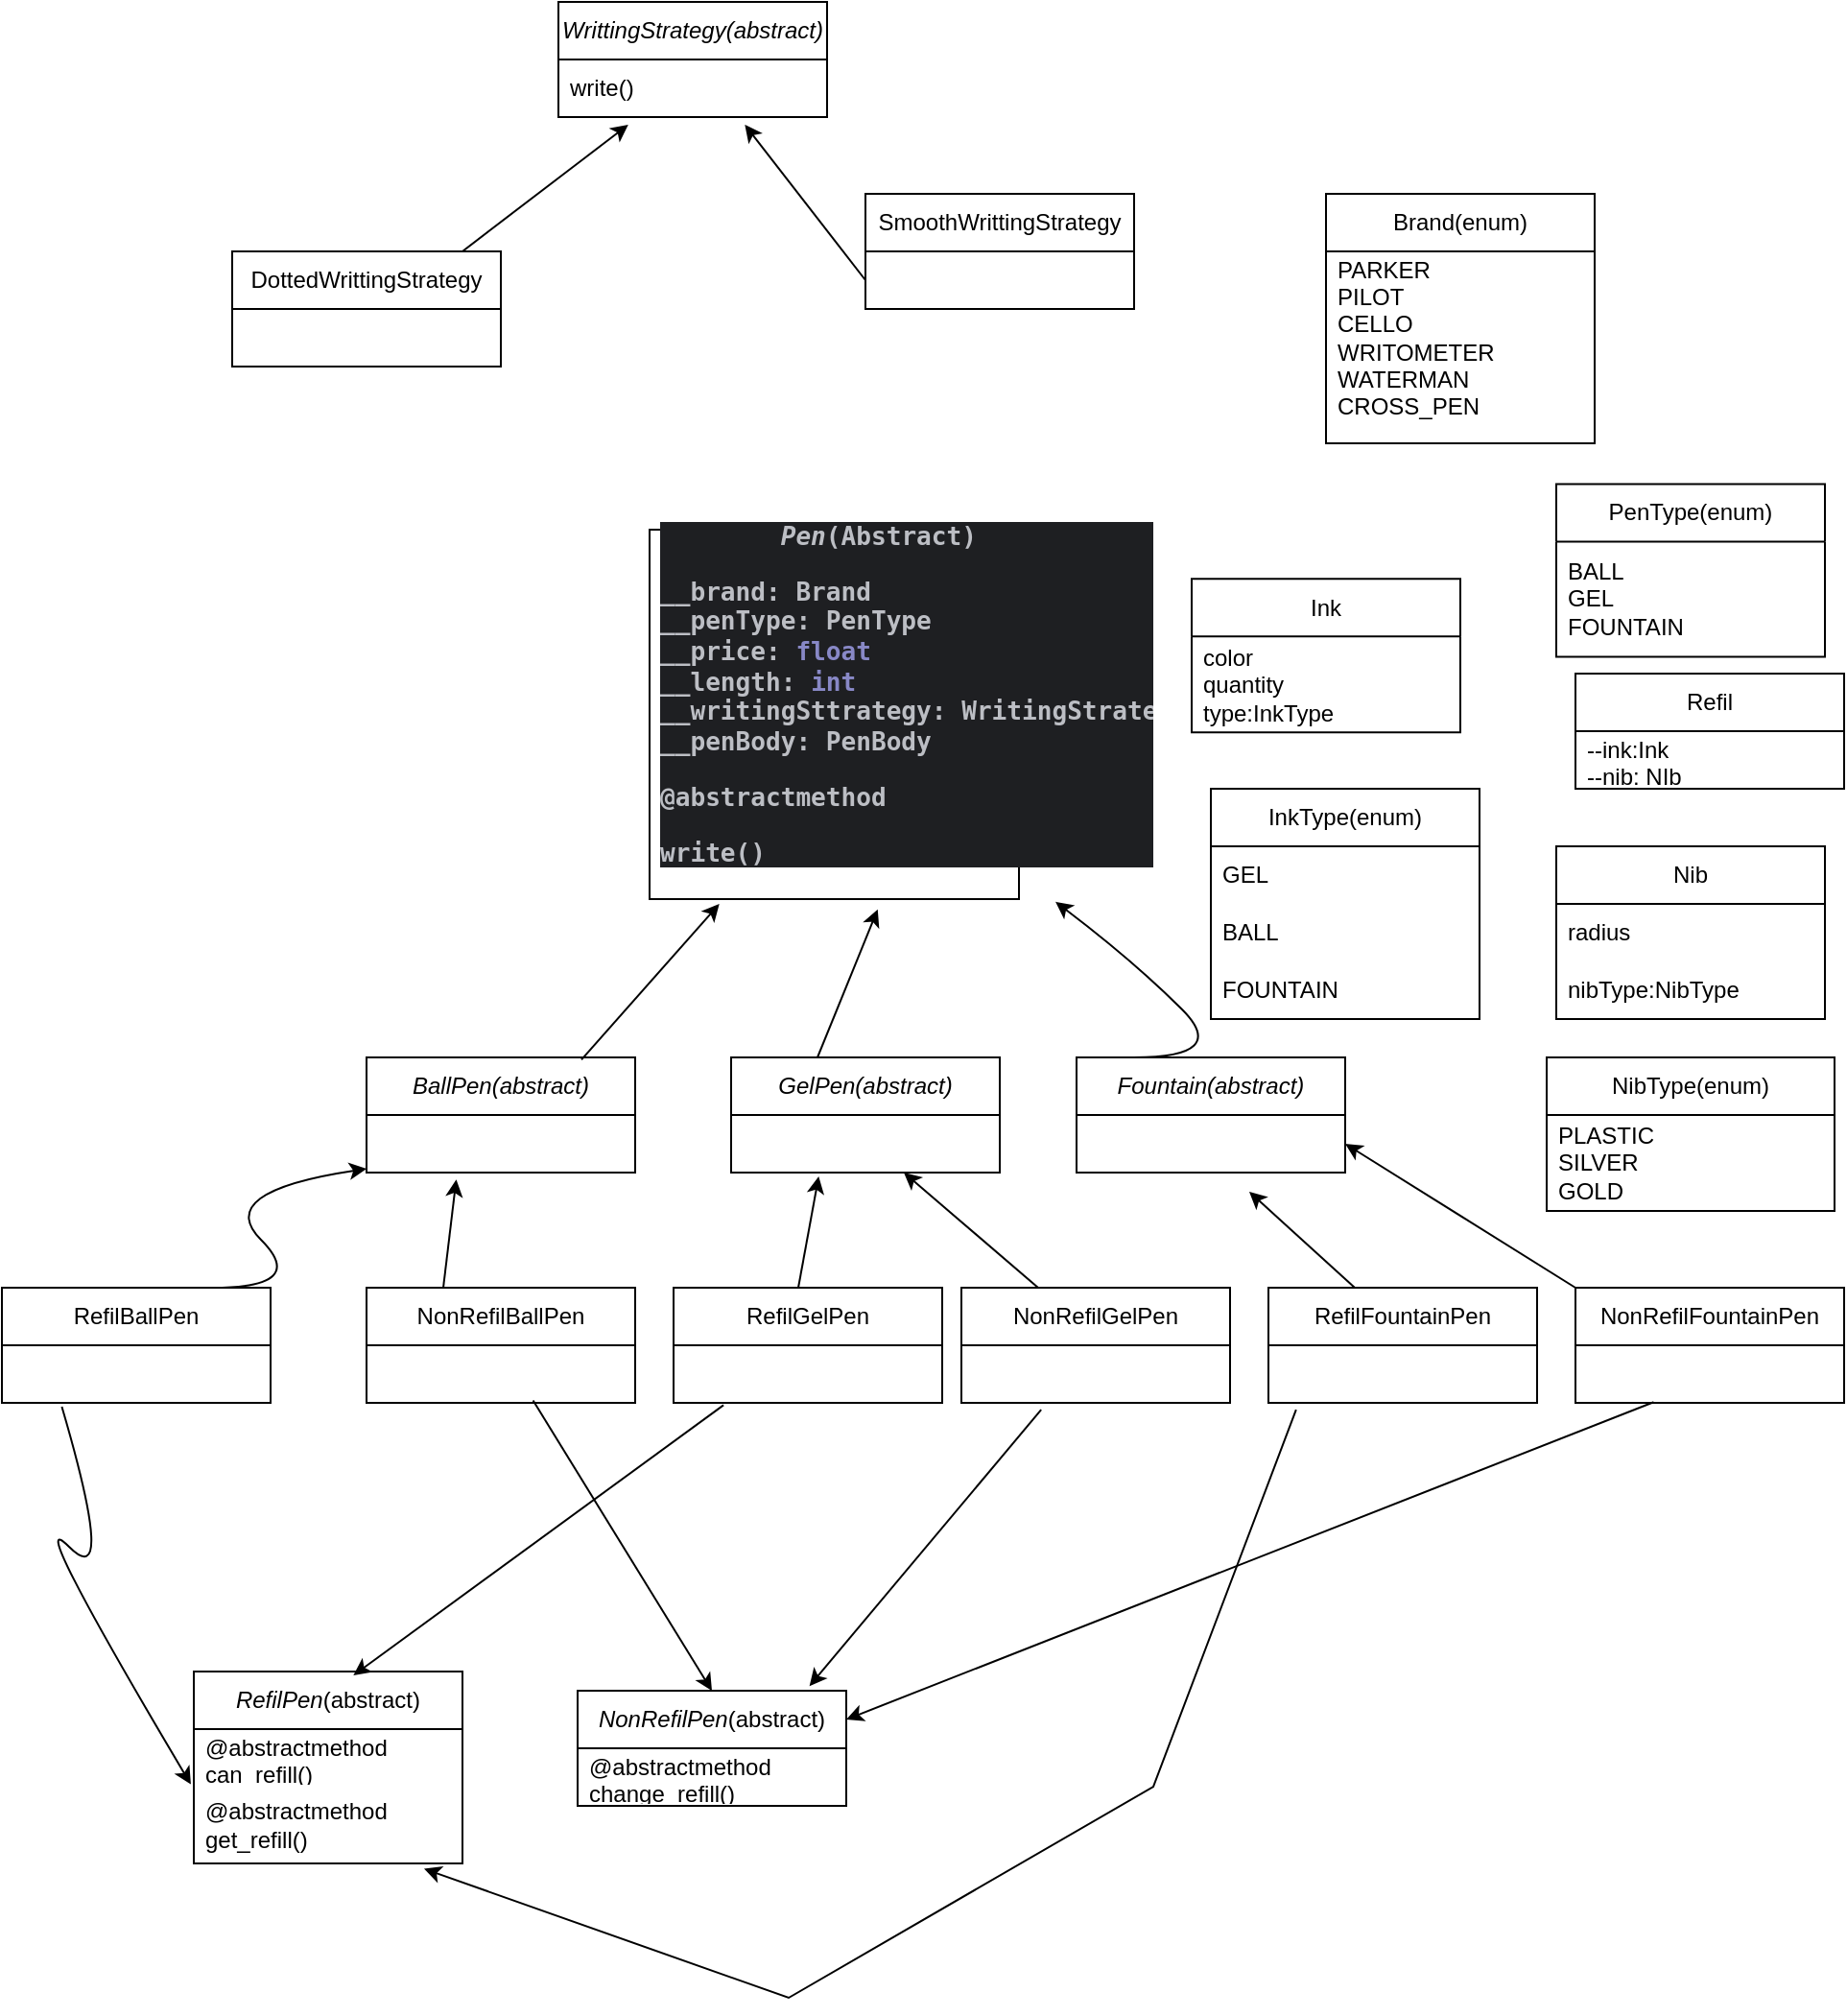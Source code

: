 <mxfile version="24.7.7">
  <diagram name="Page-1" id="NOzIcL9RNrYShN4Gubcl">
    <mxGraphModel grid="1" page="1" gridSize="10" guides="1" tooltips="1" connect="1" arrows="1" fold="1" pageScale="1" pageWidth="850" pageHeight="1100" math="0" shadow="0">
      <root>
        <mxCell id="0" />
        <mxCell id="1" parent="0" />
        <mxCell id="htnstNkmCHxIXwUFOfN9-10" value="PenType(enum)" style="swimlane;fontStyle=0;childLayout=stackLayout;horizontal=1;startSize=30;horizontalStack=0;resizeParent=1;resizeParentMax=0;resizeLast=0;collapsible=1;marginBottom=0;whiteSpace=wrap;html=1;" vertex="1" parent="1">
          <mxGeometry x="820" y="-18.75" width="140" height="90" as="geometry" />
        </mxCell>
        <mxCell id="htnstNkmCHxIXwUFOfN9-12" value="BALL&lt;div&gt;GEL&lt;/div&gt;&lt;div&gt;FOUNTAIN&lt;/div&gt;" style="text;strokeColor=none;fillColor=none;align=left;verticalAlign=middle;spacingLeft=4;spacingRight=4;overflow=hidden;points=[[0,0.5],[1,0.5]];portConstraint=eastwest;rotatable=0;whiteSpace=wrap;html=1;" vertex="1" parent="htnstNkmCHxIXwUFOfN9-10">
          <mxGeometry y="30" width="140" height="60" as="geometry" />
        </mxCell>
        <mxCell id="htnstNkmCHxIXwUFOfN9-14" value="" style="whiteSpace=wrap;html=1;aspect=fixed;" vertex="1" parent="1">
          <mxGeometry x="347.5" y="5" width="192.5" height="192.5" as="geometry" />
        </mxCell>
        <mxCell id="htnstNkmCHxIXwUFOfN9-15" value="&lt;h1 style=&quot;margin-top: 0px;&quot;&gt;&lt;div style=&quot;background-color:#1e1f22;color:#bcbec4&quot;&gt;&lt;pre style=&quot;font-family:&#39;JetBrains Mono&#39;,monospace;font-size:9.8pt;&quot;&gt;&lt;span style=&quot;white-space: pre;&quot;&gt;&#x9;&lt;/span&gt;&lt;i&gt;Pen&lt;/i&gt;(Abstract)&lt;br&gt;&lt;/pre&gt;&lt;pre style=&quot;font-family:&#39;JetBrains Mono&#39;,monospace;font-size:9.8pt;&quot;&gt;__brand: Brand&lt;br&gt;__penType: PenType&lt;br&gt;__price: &lt;span style=&quot;color:#8888c6;&quot;&gt;float&lt;br&gt;&lt;/span&gt;__length: &lt;span style=&quot;color:#8888c6;&quot;&gt;int&lt;br&gt;&lt;/span&gt;__writingSttrategy: WritingStrategy&lt;br&gt;__penBody: PenBody&lt;/pre&gt;&lt;pre style=&quot;font-family:&#39;JetBrains Mono&#39;,monospace;font-size:9.8pt;&quot;&gt;@abstractmethod&lt;/pre&gt;&lt;pre style=&quot;font-family:&#39;JetBrains Mono&#39;,monospace;font-size:9.8pt;&quot;&gt;write()&lt;/pre&gt;&lt;/div&gt;&lt;/h1&gt;" style="text;html=1;whiteSpace=wrap;overflow=hidden;rounded=0;" vertex="1" parent="1">
          <mxGeometry x="351.25" y="-18.75" width="258.75" height="218.75" as="geometry" />
        </mxCell>
        <mxCell id="htnstNkmCHxIXwUFOfN9-16" value="&lt;i&gt;BallPen(abstract)&lt;/i&gt;" style="swimlane;fontStyle=0;childLayout=stackLayout;horizontal=1;startSize=30;horizontalStack=0;resizeParent=1;resizeParentMax=0;resizeLast=0;collapsible=1;marginBottom=0;whiteSpace=wrap;html=1;" vertex="1" parent="1">
          <mxGeometry x="200" y="280" width="140" height="60" as="geometry" />
        </mxCell>
        <mxCell id="htnstNkmCHxIXwUFOfN9-20" value="&lt;i&gt;RefilPen&lt;/i&gt;(abstract)" style="swimlane;fontStyle=0;childLayout=stackLayout;horizontal=1;startSize=30;horizontalStack=0;resizeParent=1;resizeParentMax=0;resizeLast=0;collapsible=1;marginBottom=0;whiteSpace=wrap;html=1;" vertex="1" parent="1">
          <mxGeometry x="110" y="600" width="140" height="100" as="geometry" />
        </mxCell>
        <mxCell id="htnstNkmCHxIXwUFOfN9-21" value="@abstractmethod&lt;div&gt;can_refill()&lt;/div&gt;" style="text;strokeColor=none;fillColor=none;align=left;verticalAlign=middle;spacingLeft=4;spacingRight=4;overflow=hidden;points=[[0,0.5],[1,0.5]];portConstraint=eastwest;rotatable=0;whiteSpace=wrap;html=1;" vertex="1" parent="htnstNkmCHxIXwUFOfN9-20">
          <mxGeometry y="30" width="140" height="30" as="geometry" />
        </mxCell>
        <mxCell id="htnstNkmCHxIXwUFOfN9-22" value="@abstractmethod&lt;div&gt;get_refill()&lt;/div&gt;" style="text;strokeColor=none;fillColor=none;align=left;verticalAlign=middle;spacingLeft=4;spacingRight=4;overflow=hidden;points=[[0,0.5],[1,0.5]];portConstraint=eastwest;rotatable=0;whiteSpace=wrap;html=1;" vertex="1" parent="htnstNkmCHxIXwUFOfN9-20">
          <mxGeometry y="60" width="140" height="40" as="geometry" />
        </mxCell>
        <mxCell id="htnstNkmCHxIXwUFOfN9-24" value="&lt;i&gt;NonRefilPen&lt;/i&gt;(abstract)" style="swimlane;fontStyle=0;childLayout=stackLayout;horizontal=1;startSize=30;horizontalStack=0;resizeParent=1;resizeParentMax=0;resizeLast=0;collapsible=1;marginBottom=0;whiteSpace=wrap;html=1;" vertex="1" parent="1">
          <mxGeometry x="310" y="610" width="140" height="60" as="geometry" />
        </mxCell>
        <mxCell id="htnstNkmCHxIXwUFOfN9-25" value="@abstractmethod&lt;div&gt;change_refill()&lt;/div&gt;" style="text;strokeColor=none;fillColor=none;align=left;verticalAlign=middle;spacingLeft=4;spacingRight=4;overflow=hidden;points=[[0,0.5],[1,0.5]];portConstraint=eastwest;rotatable=0;whiteSpace=wrap;html=1;" vertex="1" parent="htnstNkmCHxIXwUFOfN9-24">
          <mxGeometry y="30" width="140" height="30" as="geometry" />
        </mxCell>
        <mxCell id="htnstNkmCHxIXwUFOfN9-28" value="" style="endArrow=classic;html=1;rounded=0;exitX=0.8;exitY=0.02;exitDx=0;exitDy=0;exitPerimeter=0;" edge="1" parent="1" source="htnstNkmCHxIXwUFOfN9-16" target="htnstNkmCHxIXwUFOfN9-15">
          <mxGeometry width="50" height="50" relative="1" as="geometry">
            <mxPoint x="400" y="290" as="sourcePoint" />
            <mxPoint x="450" y="240" as="targetPoint" />
            <Array as="points" />
          </mxGeometry>
        </mxCell>
        <mxCell id="htnstNkmCHxIXwUFOfN9-30" value="&lt;i&gt;GelPen(abstract)&lt;/i&gt;" style="swimlane;fontStyle=0;childLayout=stackLayout;horizontal=1;startSize=30;horizontalStack=0;resizeParent=1;resizeParentMax=0;resizeLast=0;collapsible=1;marginBottom=0;whiteSpace=wrap;html=1;" vertex="1" parent="1">
          <mxGeometry x="390" y="280" width="140" height="60" as="geometry" />
        </mxCell>
        <mxCell id="htnstNkmCHxIXwUFOfN9-34" value="&lt;i&gt;Fountain(abstract)&lt;/i&gt;" style="swimlane;fontStyle=0;childLayout=stackLayout;horizontal=1;startSize=30;horizontalStack=0;resizeParent=1;resizeParentMax=0;resizeLast=0;collapsible=1;marginBottom=0;whiteSpace=wrap;html=1;" vertex="1" parent="1">
          <mxGeometry x="570" y="280" width="140" height="60" as="geometry" />
        </mxCell>
        <mxCell id="htnstNkmCHxIXwUFOfN9-38" value="" style="endArrow=classic;html=1;rounded=0;entryX=0.445;entryY=1.013;entryDx=0;entryDy=0;entryPerimeter=0;" edge="1" parent="1" target="htnstNkmCHxIXwUFOfN9-15">
          <mxGeometry width="50" height="50" relative="1" as="geometry">
            <mxPoint x="435" y="280" as="sourcePoint" />
            <mxPoint x="485" y="230" as="targetPoint" />
          </mxGeometry>
        </mxCell>
        <mxCell id="htnstNkmCHxIXwUFOfN9-40" value="" style="curved=1;endArrow=classic;html=1;rounded=0;entryX=0.803;entryY=0.995;entryDx=0;entryDy=0;entryPerimeter=0;" edge="1" parent="1" target="htnstNkmCHxIXwUFOfN9-15">
          <mxGeometry width="50" height="50" relative="1" as="geometry">
            <mxPoint x="600" y="280" as="sourcePoint" />
            <mxPoint x="650" y="230" as="targetPoint" />
            <Array as="points">
              <mxPoint x="650" y="280" />
              <mxPoint x="600" y="230" />
            </Array>
          </mxGeometry>
        </mxCell>
        <mxCell id="htnstNkmCHxIXwUFOfN9-41" value="RefilBallPen" style="swimlane;fontStyle=0;childLayout=stackLayout;horizontal=1;startSize=30;horizontalStack=0;resizeParent=1;resizeParentMax=0;resizeLast=0;collapsible=1;marginBottom=0;whiteSpace=wrap;html=1;" vertex="1" parent="1">
          <mxGeometry x="10" y="400" width="140" height="60" as="geometry" />
        </mxCell>
        <mxCell id="htnstNkmCHxIXwUFOfN9-45" value="NonRefilBallPen" style="swimlane;fontStyle=0;childLayout=stackLayout;horizontal=1;startSize=30;horizontalStack=0;resizeParent=1;resizeParentMax=0;resizeLast=0;collapsible=1;marginBottom=0;whiteSpace=wrap;html=1;" vertex="1" parent="1">
          <mxGeometry x="200" y="400" width="140" height="60" as="geometry" />
        </mxCell>
        <mxCell id="htnstNkmCHxIXwUFOfN9-49" value="" style="curved=1;endArrow=classic;html=1;rounded=0;" edge="1" parent="1">
          <mxGeometry width="50" height="50" relative="1" as="geometry">
            <mxPoint x="120" y="400" as="sourcePoint" />
            <mxPoint x="200" y="338" as="targetPoint" />
            <Array as="points">
              <mxPoint x="170" y="400" />
              <mxPoint x="120" y="350" />
            </Array>
          </mxGeometry>
        </mxCell>
        <mxCell id="htnstNkmCHxIXwUFOfN9-51" value="" style="endArrow=classic;html=1;rounded=0;entryX=0.334;entryY=1.12;entryDx=0;entryDy=0;entryPerimeter=0;" edge="1" parent="1">
          <mxGeometry width="50" height="50" relative="1" as="geometry">
            <mxPoint x="240" y="400" as="sourcePoint" />
            <mxPoint x="246.76" y="343.6" as="targetPoint" />
          </mxGeometry>
        </mxCell>
        <mxCell id="htnstNkmCHxIXwUFOfN9-53" value="RefilGelPen" style="swimlane;fontStyle=0;childLayout=stackLayout;horizontal=1;startSize=30;horizontalStack=0;resizeParent=1;resizeParentMax=0;resizeLast=0;collapsible=1;marginBottom=0;whiteSpace=wrap;html=1;" vertex="1" parent="1">
          <mxGeometry x="360" y="400" width="140" height="60" as="geometry" />
        </mxCell>
        <mxCell id="htnstNkmCHxIXwUFOfN9-55" value="NonRefilGelPen" style="swimlane;fontStyle=0;childLayout=stackLayout;horizontal=1;startSize=30;horizontalStack=0;resizeParent=1;resizeParentMax=0;resizeLast=0;collapsible=1;marginBottom=0;whiteSpace=wrap;html=1;" vertex="1" parent="1">
          <mxGeometry x="510" y="400" width="140" height="60" as="geometry" />
        </mxCell>
        <mxCell id="htnstNkmCHxIXwUFOfN9-57" value="" style="endArrow=classic;html=1;rounded=0;entryX=0.326;entryY=1.067;entryDx=0;entryDy=0;entryPerimeter=0;" edge="1" parent="1">
          <mxGeometry width="50" height="50" relative="1" as="geometry">
            <mxPoint x="425" y="400" as="sourcePoint" />
            <mxPoint x="435.64" y="342.01" as="targetPoint" />
          </mxGeometry>
        </mxCell>
        <mxCell id="htnstNkmCHxIXwUFOfN9-58" value="" style="endArrow=classic;html=1;rounded=0;" edge="1" parent="1">
          <mxGeometry width="50" height="50" relative="1" as="geometry">
            <mxPoint x="550" y="400" as="sourcePoint" />
            <mxPoint x="480" y="340" as="targetPoint" />
          </mxGeometry>
        </mxCell>
        <mxCell id="htnstNkmCHxIXwUFOfN9-60" value="" style="endArrow=classic;html=1;rounded=0;entryX=0.863;entryY=-0.04;entryDx=0;entryDy=0;entryPerimeter=0;exitX=0.297;exitY=1.12;exitDx=0;exitDy=0;exitPerimeter=0;" edge="1" parent="1" target="htnstNkmCHxIXwUFOfN9-24">
          <mxGeometry width="50" height="50" relative="1" as="geometry">
            <mxPoint x="551.58" y="463.6" as="sourcePoint" />
            <mxPoint x="450" y="470" as="targetPoint" />
          </mxGeometry>
        </mxCell>
        <mxCell id="htnstNkmCHxIXwUFOfN9-62" value="" style="curved=1;endArrow=classic;html=1;rounded=0;entryX=-0.011;entryY=-0.03;entryDx=0;entryDy=0;entryPerimeter=0;exitX=0.223;exitY=1.067;exitDx=0;exitDy=0;exitPerimeter=0;" edge="1" parent="1" target="htnstNkmCHxIXwUFOfN9-22">
          <mxGeometry width="50" height="50" relative="1" as="geometry">
            <mxPoint x="41.22" y="462.01" as="sourcePoint" />
            <mxPoint x="70" y="510" as="targetPoint" />
            <Array as="points">
              <mxPoint x="70" y="560" />
              <mxPoint x="20" y="510" />
            </Array>
          </mxGeometry>
        </mxCell>
        <mxCell id="htnstNkmCHxIXwUFOfN9-63" value="" style="endArrow=classic;html=1;rounded=0;entryX=0.594;entryY=0.02;entryDx=0;entryDy=0;entryPerimeter=0;exitX=0.186;exitY=1.04;exitDx=0;exitDy=0;exitPerimeter=0;" edge="1" parent="1" target="htnstNkmCHxIXwUFOfN9-20">
          <mxGeometry width="50" height="50" relative="1" as="geometry">
            <mxPoint x="386.04" y="461.2" as="sourcePoint" />
            <mxPoint x="450" y="470" as="targetPoint" />
          </mxGeometry>
        </mxCell>
        <mxCell id="htnstNkmCHxIXwUFOfN9-64" value="RefilFountainPen" style="swimlane;fontStyle=0;childLayout=stackLayout;horizontal=1;startSize=30;horizontalStack=0;resizeParent=1;resizeParentMax=0;resizeLast=0;collapsible=1;marginBottom=0;whiteSpace=wrap;html=1;" vertex="1" parent="1">
          <mxGeometry x="670" y="400" width="140" height="60" as="geometry" />
        </mxCell>
        <mxCell id="htnstNkmCHxIXwUFOfN9-66" value="NonRefilFountainPen" style="swimlane;fontStyle=0;childLayout=stackLayout;horizontal=1;startSize=30;horizontalStack=0;resizeParent=1;resizeParentMax=0;resizeLast=0;collapsible=1;marginBottom=0;whiteSpace=wrap;html=1;" vertex="1" parent="1">
          <mxGeometry x="830" y="400" width="140" height="60" as="geometry" />
        </mxCell>
        <mxCell id="htnstNkmCHxIXwUFOfN9-68" value="" style="endArrow=classic;html=1;rounded=0;exitX=0.103;exitY=1.12;exitDx=0;exitDy=0;exitPerimeter=0;entryX=0.857;entryY=1.07;entryDx=0;entryDy=0;entryPerimeter=0;" edge="1" parent="1" target="htnstNkmCHxIXwUFOfN9-22">
          <mxGeometry width="50" height="50" relative="1" as="geometry">
            <mxPoint x="684.42" y="463.6" as="sourcePoint" />
            <mxPoint x="260" y="771.6" as="targetPoint" />
            <Array as="points">
              <mxPoint x="610" y="660" />
              <mxPoint x="420" y="770" />
            </Array>
          </mxGeometry>
        </mxCell>
        <mxCell id="htnstNkmCHxIXwUFOfN9-71" value="" style="endArrow=classic;html=1;rounded=0;entryX=0.5;entryY=0;entryDx=0;entryDy=0;exitX=0.62;exitY=0.96;exitDx=0;exitDy=0;exitPerimeter=0;" edge="1" parent="1" target="htnstNkmCHxIXwUFOfN9-24">
          <mxGeometry width="50" height="50" relative="1" as="geometry">
            <mxPoint x="286.8" y="458.8" as="sourcePoint" />
            <mxPoint x="450" y="480" as="targetPoint" />
          </mxGeometry>
        </mxCell>
        <mxCell id="htnstNkmCHxIXwUFOfN9-72" value="" style="endArrow=classic;html=1;rounded=0;entryX=1;entryY=0.25;entryDx=0;entryDy=0;exitX=0.291;exitY=0.987;exitDx=0;exitDy=0;exitPerimeter=0;" edge="1" parent="1" target="htnstNkmCHxIXwUFOfN9-24">
          <mxGeometry width="50" height="50" relative="1" as="geometry">
            <mxPoint x="870.74" y="459.61" as="sourcePoint" />
            <mxPoint x="550" y="550" as="targetPoint" />
          </mxGeometry>
        </mxCell>
        <mxCell id="htnstNkmCHxIXwUFOfN9-73" value="Refil" style="swimlane;fontStyle=0;childLayout=stackLayout;horizontal=1;startSize=30;horizontalStack=0;resizeParent=1;resizeParentMax=0;resizeLast=0;collapsible=1;marginBottom=0;whiteSpace=wrap;html=1;" vertex="1" parent="1">
          <mxGeometry x="830" y="80" width="140" height="60" as="geometry" />
        </mxCell>
        <mxCell id="htnstNkmCHxIXwUFOfN9-74" value="--ink:Ink&lt;div&gt;--nib: NIb&lt;/div&gt;" style="text;strokeColor=none;fillColor=none;align=left;verticalAlign=middle;spacingLeft=4;spacingRight=4;overflow=hidden;points=[[0,0.5],[1,0.5]];portConstraint=eastwest;rotatable=0;whiteSpace=wrap;html=1;" vertex="1" parent="htnstNkmCHxIXwUFOfN9-73">
          <mxGeometry y="30" width="140" height="30" as="geometry" />
        </mxCell>
        <mxCell id="htnstNkmCHxIXwUFOfN9-77" value="Nib" style="swimlane;fontStyle=0;childLayout=stackLayout;horizontal=1;startSize=30;horizontalStack=0;resizeParent=1;resizeParentMax=0;resizeLast=0;collapsible=1;marginBottom=0;whiteSpace=wrap;html=1;" vertex="1" parent="1">
          <mxGeometry x="820" y="170" width="140" height="90" as="geometry" />
        </mxCell>
        <mxCell id="htnstNkmCHxIXwUFOfN9-78" value="radius" style="text;strokeColor=none;fillColor=none;align=left;verticalAlign=middle;spacingLeft=4;spacingRight=4;overflow=hidden;points=[[0,0.5],[1,0.5]];portConstraint=eastwest;rotatable=0;whiteSpace=wrap;html=1;" vertex="1" parent="htnstNkmCHxIXwUFOfN9-77">
          <mxGeometry y="30" width="140" height="30" as="geometry" />
        </mxCell>
        <mxCell id="htnstNkmCHxIXwUFOfN9-79" value="nibType:NibType" style="text;strokeColor=none;fillColor=none;align=left;verticalAlign=middle;spacingLeft=4;spacingRight=4;overflow=hidden;points=[[0,0.5],[1,0.5]];portConstraint=eastwest;rotatable=0;whiteSpace=wrap;html=1;" vertex="1" parent="htnstNkmCHxIXwUFOfN9-77">
          <mxGeometry y="60" width="140" height="30" as="geometry" />
        </mxCell>
        <mxCell id="htnstNkmCHxIXwUFOfN9-81" value="NibType(enum)" style="swimlane;fontStyle=0;childLayout=stackLayout;horizontal=1;startSize=30;horizontalStack=0;resizeParent=1;resizeParentMax=0;resizeLast=0;collapsible=1;marginBottom=0;whiteSpace=wrap;html=1;" vertex="1" parent="1">
          <mxGeometry x="815" y="280" width="150" height="80" as="geometry" />
        </mxCell>
        <mxCell id="htnstNkmCHxIXwUFOfN9-82" value="PLASTIC&lt;div&gt;SILVER&lt;/div&gt;&lt;div&gt;GOLD&lt;/div&gt;" style="text;strokeColor=none;fillColor=none;align=left;verticalAlign=middle;spacingLeft=4;spacingRight=4;overflow=hidden;points=[[0,0.5],[1,0.5]];portConstraint=eastwest;rotatable=0;whiteSpace=wrap;html=1;" vertex="1" parent="htnstNkmCHxIXwUFOfN9-81">
          <mxGeometry y="30" width="150" height="50" as="geometry" />
        </mxCell>
        <mxCell id="htnstNkmCHxIXwUFOfN9-89" value="Ink" style="swimlane;fontStyle=0;childLayout=stackLayout;horizontal=1;startSize=30;horizontalStack=0;resizeParent=1;resizeParentMax=0;resizeLast=0;collapsible=1;marginBottom=0;whiteSpace=wrap;html=1;" vertex="1" parent="1">
          <mxGeometry x="630" y="30.62" width="140" height="80" as="geometry" />
        </mxCell>
        <mxCell id="htnstNkmCHxIXwUFOfN9-90" value="color&lt;div&gt;quantity&lt;/div&gt;&lt;div&gt;type:InkType&lt;/div&gt;" style="text;strokeColor=none;fillColor=none;align=left;verticalAlign=middle;spacingLeft=4;spacingRight=4;overflow=hidden;points=[[0,0.5],[1,0.5]];portConstraint=eastwest;rotatable=0;whiteSpace=wrap;html=1;" vertex="1" parent="htnstNkmCHxIXwUFOfN9-89">
          <mxGeometry y="30" width="140" height="50" as="geometry" />
        </mxCell>
        <mxCell id="htnstNkmCHxIXwUFOfN9-93" value="InkType(enum)" style="swimlane;fontStyle=0;childLayout=stackLayout;horizontal=1;startSize=30;horizontalStack=0;resizeParent=1;resizeParentMax=0;resizeLast=0;collapsible=1;marginBottom=0;whiteSpace=wrap;html=1;" vertex="1" parent="1">
          <mxGeometry x="640" y="140" width="140" height="120" as="geometry" />
        </mxCell>
        <mxCell id="htnstNkmCHxIXwUFOfN9-94" value="GEL" style="text;strokeColor=none;fillColor=none;align=left;verticalAlign=middle;spacingLeft=4;spacingRight=4;overflow=hidden;points=[[0,0.5],[1,0.5]];portConstraint=eastwest;rotatable=0;whiteSpace=wrap;html=1;" vertex="1" parent="htnstNkmCHxIXwUFOfN9-93">
          <mxGeometry y="30" width="140" height="30" as="geometry" />
        </mxCell>
        <mxCell id="htnstNkmCHxIXwUFOfN9-95" value="BALL" style="text;strokeColor=none;fillColor=none;align=left;verticalAlign=middle;spacingLeft=4;spacingRight=4;overflow=hidden;points=[[0,0.5],[1,0.5]];portConstraint=eastwest;rotatable=0;whiteSpace=wrap;html=1;" vertex="1" parent="htnstNkmCHxIXwUFOfN9-93">
          <mxGeometry y="60" width="140" height="30" as="geometry" />
        </mxCell>
        <mxCell id="htnstNkmCHxIXwUFOfN9-96" value="FOUNTAIN" style="text;strokeColor=none;fillColor=none;align=left;verticalAlign=middle;spacingLeft=4;spacingRight=4;overflow=hidden;points=[[0,0.5],[1,0.5]];portConstraint=eastwest;rotatable=0;whiteSpace=wrap;html=1;" vertex="1" parent="htnstNkmCHxIXwUFOfN9-93">
          <mxGeometry y="90" width="140" height="30" as="geometry" />
        </mxCell>
        <mxCell id="htnstNkmCHxIXwUFOfN9-97" value="&lt;i&gt;WrittingStrategy(abstract)&lt;/i&gt;" style="swimlane;fontStyle=0;childLayout=stackLayout;horizontal=1;startSize=30;horizontalStack=0;resizeParent=1;resizeParentMax=0;resizeLast=0;collapsible=1;marginBottom=0;whiteSpace=wrap;html=1;" vertex="1" parent="1">
          <mxGeometry x="300" y="-270" width="140" height="60" as="geometry" />
        </mxCell>
        <mxCell id="htnstNkmCHxIXwUFOfN9-98" value="write()" style="text;strokeColor=none;fillColor=none;align=left;verticalAlign=middle;spacingLeft=4;spacingRight=4;overflow=hidden;points=[[0,0.5],[1,0.5]];portConstraint=eastwest;rotatable=0;whiteSpace=wrap;html=1;" vertex="1" parent="htnstNkmCHxIXwUFOfN9-97">
          <mxGeometry y="30" width="140" height="30" as="geometry" />
        </mxCell>
        <mxCell id="htnstNkmCHxIXwUFOfN9-102" value="DottedWrittingStrategy" style="swimlane;fontStyle=0;childLayout=stackLayout;horizontal=1;startSize=30;horizontalStack=0;resizeParent=1;resizeParentMax=0;resizeLast=0;collapsible=1;marginBottom=0;whiteSpace=wrap;html=1;" vertex="1" parent="1">
          <mxGeometry x="130" y="-140" width="140" height="60" as="geometry" />
        </mxCell>
        <mxCell id="htnstNkmCHxIXwUFOfN9-106" value="SmoothWrittingStrategy" style="swimlane;fontStyle=0;childLayout=stackLayout;horizontal=1;startSize=30;horizontalStack=0;resizeParent=1;resizeParentMax=0;resizeLast=0;collapsible=1;marginBottom=0;whiteSpace=wrap;html=1;" vertex="1" parent="1">
          <mxGeometry x="460" y="-170" width="140" height="60" as="geometry" />
        </mxCell>
        <mxCell id="htnstNkmCHxIXwUFOfN9-118" value="" style="endArrow=classic;html=1;rounded=0;entryX=0.694;entryY=1.133;entryDx=0;entryDy=0;entryPerimeter=0;exitX=0;exitY=0.75;exitDx=0;exitDy=0;" edge="1" parent="1" source="htnstNkmCHxIXwUFOfN9-106" target="htnstNkmCHxIXwUFOfN9-98">
          <mxGeometry width="50" height="50" relative="1" as="geometry">
            <mxPoint x="400" y="-70" as="sourcePoint" />
            <mxPoint x="450" y="-120" as="targetPoint" />
          </mxGeometry>
        </mxCell>
        <mxCell id="htnstNkmCHxIXwUFOfN9-119" value="" style="endArrow=classic;html=1;rounded=0;entryX=0.26;entryY=1.133;entryDx=0;entryDy=0;entryPerimeter=0;exitX=0.857;exitY=0;exitDx=0;exitDy=0;exitPerimeter=0;" edge="1" parent="1" source="htnstNkmCHxIXwUFOfN9-102" target="htnstNkmCHxIXwUFOfN9-98">
          <mxGeometry width="50" height="50" relative="1" as="geometry">
            <mxPoint x="400" y="-70" as="sourcePoint" />
            <mxPoint x="450" y="-120" as="targetPoint" />
          </mxGeometry>
        </mxCell>
        <mxCell id="htnstNkmCHxIXwUFOfN9-124" value="Brand(enum)" style="swimlane;fontStyle=0;childLayout=stackLayout;horizontal=1;startSize=30;horizontalStack=0;resizeParent=1;resizeParentMax=0;resizeLast=0;collapsible=1;marginBottom=0;whiteSpace=wrap;html=1;" vertex="1" parent="1">
          <mxGeometry x="700" y="-170" width="140" height="130" as="geometry" />
        </mxCell>
        <mxCell id="htnstNkmCHxIXwUFOfN9-125" value="PARKER&lt;div&gt;PILOT&lt;/div&gt;&lt;div&gt;CELLO&lt;/div&gt;&lt;div&gt;WRITOMETER&lt;/div&gt;&lt;div&gt;WATERMAN&lt;/div&gt;&lt;div&gt;CROSS_PEN&lt;br&gt;&lt;div&gt;&lt;br&gt;&lt;/div&gt;&lt;/div&gt;" style="text;strokeColor=none;fillColor=none;align=left;verticalAlign=middle;spacingLeft=4;spacingRight=4;overflow=hidden;points=[[0,0.5],[1,0.5]];portConstraint=eastwest;rotatable=0;whiteSpace=wrap;html=1;" vertex="1" parent="htnstNkmCHxIXwUFOfN9-124">
          <mxGeometry y="30" width="140" height="100" as="geometry" />
        </mxCell>
        <mxCell id="G5LS62guRq5OAAtntw24-1" value="" style="endArrow=classic;html=1;rounded=0;" edge="1" parent="1">
          <mxGeometry width="50" height="50" relative="1" as="geometry">
            <mxPoint x="715" y="400" as="sourcePoint" />
            <mxPoint x="660" y="350" as="targetPoint" />
          </mxGeometry>
        </mxCell>
        <mxCell id="G5LS62guRq5OAAtntw24-2" value="" style="endArrow=classic;html=1;rounded=0;entryX=1;entryY=0.75;entryDx=0;entryDy=0;exitX=0;exitY=0;exitDx=0;exitDy=0;" edge="1" parent="1" source="htnstNkmCHxIXwUFOfN9-66" target="htnstNkmCHxIXwUFOfN9-34">
          <mxGeometry width="50" height="50" relative="1" as="geometry">
            <mxPoint x="750" y="380" as="sourcePoint" />
            <mxPoint x="800" y="330" as="targetPoint" />
          </mxGeometry>
        </mxCell>
      </root>
    </mxGraphModel>
  </diagram>
</mxfile>
